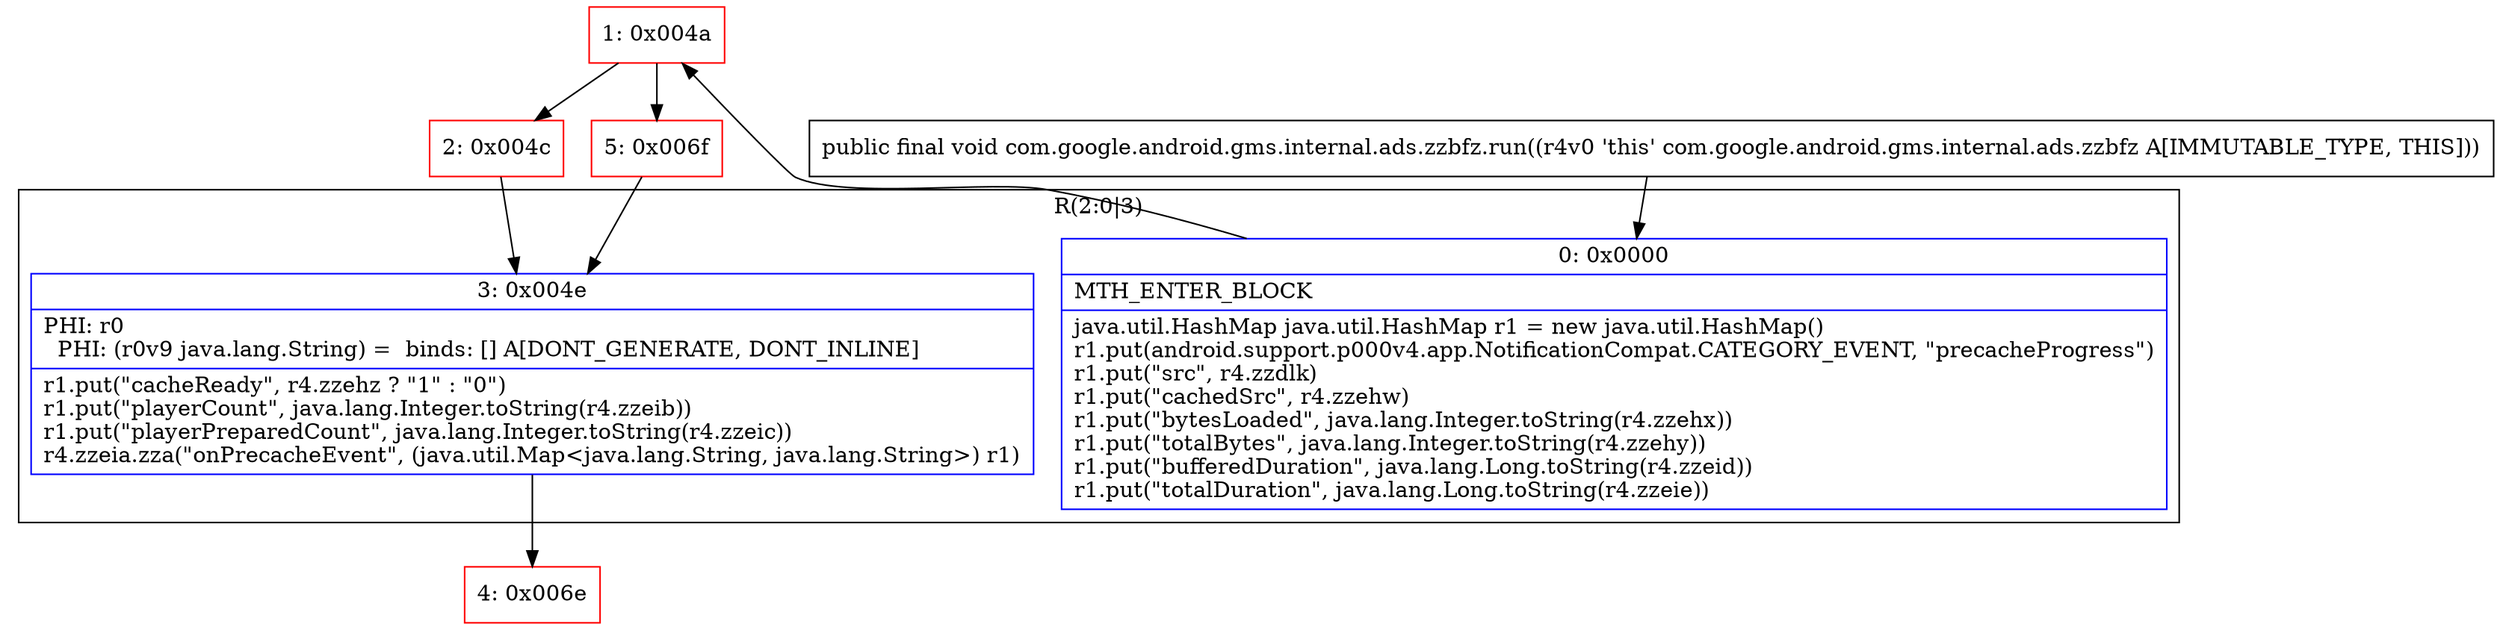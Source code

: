 digraph "CFG forcom.google.android.gms.internal.ads.zzbfz.run()V" {
subgraph cluster_Region_956592257 {
label = "R(2:0|3)";
node [shape=record,color=blue];
Node_0 [shape=record,label="{0\:\ 0x0000|MTH_ENTER_BLOCK\l|java.util.HashMap java.util.HashMap r1 = new java.util.HashMap()\lr1.put(android.support.p000v4.app.NotificationCompat.CATEGORY_EVENT, \"precacheProgress\")\lr1.put(\"src\", r4.zzdlk)\lr1.put(\"cachedSrc\", r4.zzehw)\lr1.put(\"bytesLoaded\", java.lang.Integer.toString(r4.zzehx))\lr1.put(\"totalBytes\", java.lang.Integer.toString(r4.zzehy))\lr1.put(\"bufferedDuration\", java.lang.Long.toString(r4.zzeid))\lr1.put(\"totalDuration\", java.lang.Long.toString(r4.zzeie))\l}"];
Node_3 [shape=record,label="{3\:\ 0x004e|PHI: r0 \l  PHI: (r0v9 java.lang.String) =  binds: [] A[DONT_GENERATE, DONT_INLINE]\l|r1.put(\"cacheReady\", r4.zzehz ? \"1\" : \"0\")\lr1.put(\"playerCount\", java.lang.Integer.toString(r4.zzeib))\lr1.put(\"playerPreparedCount\", java.lang.Integer.toString(r4.zzeic))\lr4.zzeia.zza(\"onPrecacheEvent\", (java.util.Map\<java.lang.String, java.lang.String\>) r1)\l}"];
}
Node_1 [shape=record,color=red,label="{1\:\ 0x004a}"];
Node_2 [shape=record,color=red,label="{2\:\ 0x004c}"];
Node_4 [shape=record,color=red,label="{4\:\ 0x006e}"];
Node_5 [shape=record,color=red,label="{5\:\ 0x006f}"];
MethodNode[shape=record,label="{public final void com.google.android.gms.internal.ads.zzbfz.run((r4v0 'this' com.google.android.gms.internal.ads.zzbfz A[IMMUTABLE_TYPE, THIS])) }"];
MethodNode -> Node_0;
Node_0 -> Node_1;
Node_3 -> Node_4;
Node_1 -> Node_2;
Node_1 -> Node_5;
Node_2 -> Node_3;
Node_5 -> Node_3;
}

